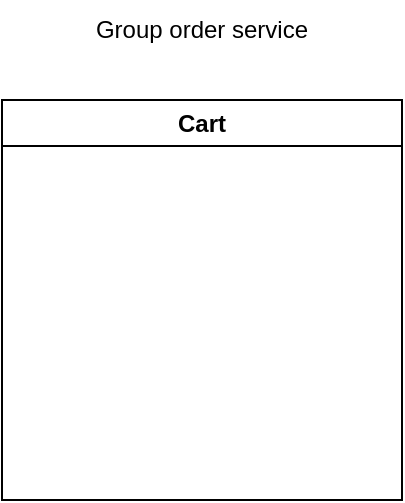<mxfile version="28.0.4">
  <diagram name="Page-1" id="B3YUEx_qBwSS2GtIpIUW">
    <mxGraphModel dx="1665" dy="791" grid="1" gridSize="10" guides="1" tooltips="1" connect="1" arrows="1" fold="1" page="1" pageScale="1" pageWidth="850" pageHeight="1100" math="0" shadow="0">
      <root>
        <mxCell id="0" />
        <mxCell id="1" parent="0" />
        <mxCell id="Vhb1uaG8wag5uBAkECUa-2" value="Group order service" style="text;html=1;align=center;verticalAlign=middle;whiteSpace=wrap;rounded=0;" parent="1" vertex="1">
          <mxGeometry x="80" y="120" width="130" height="30" as="geometry" />
        </mxCell>
        <mxCell id="UlIFoqT-Ia3_HT0VtBUo-1" value="Cart" style="swimlane;whiteSpace=wrap;html=1;" vertex="1" parent="1">
          <mxGeometry x="45" y="170" width="200" height="200" as="geometry">
            <mxRectangle x="45" y="170" width="60" height="30" as="alternateBounds" />
          </mxGeometry>
        </mxCell>
      </root>
    </mxGraphModel>
  </diagram>
</mxfile>
